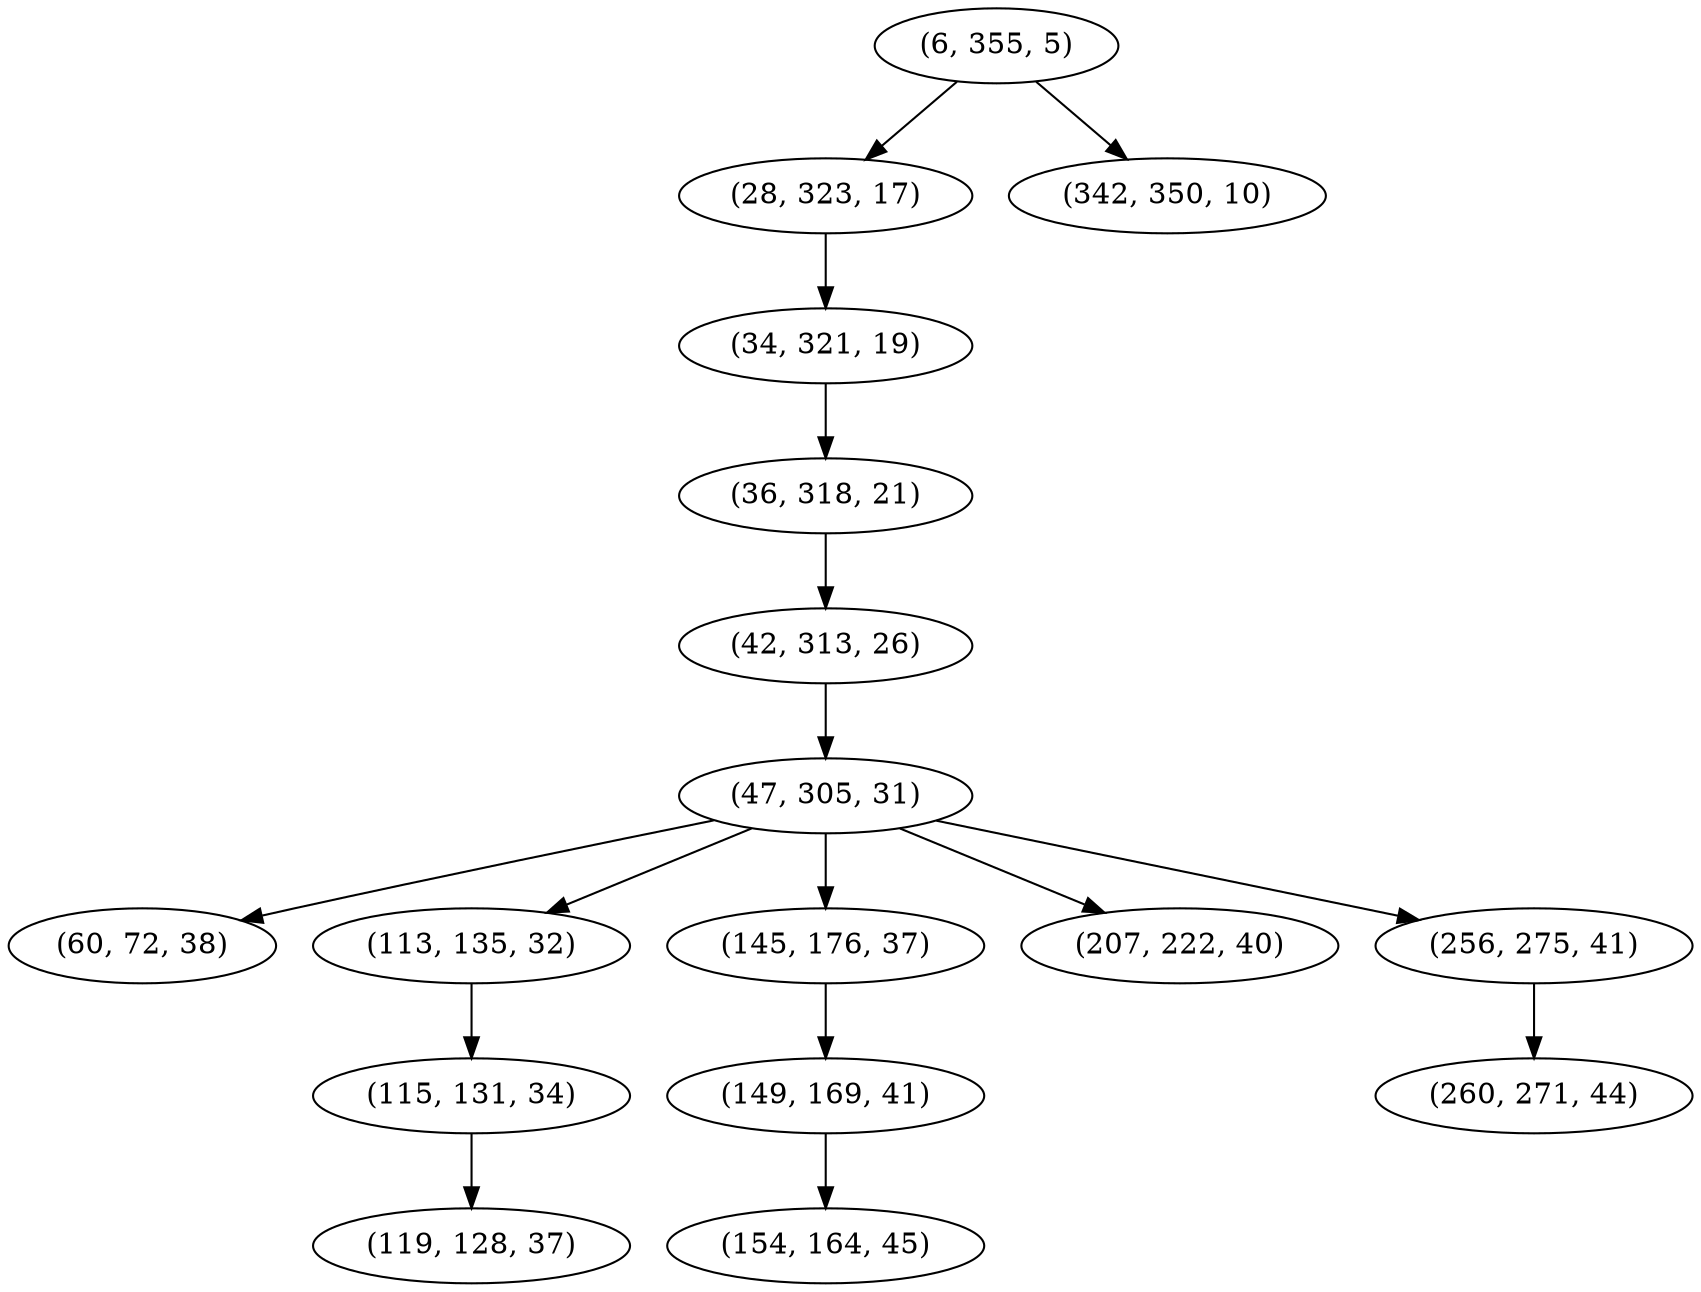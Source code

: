 digraph tree {
    "(6, 355, 5)";
    "(28, 323, 17)";
    "(34, 321, 19)";
    "(36, 318, 21)";
    "(42, 313, 26)";
    "(47, 305, 31)";
    "(60, 72, 38)";
    "(113, 135, 32)";
    "(115, 131, 34)";
    "(119, 128, 37)";
    "(145, 176, 37)";
    "(149, 169, 41)";
    "(154, 164, 45)";
    "(207, 222, 40)";
    "(256, 275, 41)";
    "(260, 271, 44)";
    "(342, 350, 10)";
    "(6, 355, 5)" -> "(28, 323, 17)";
    "(6, 355, 5)" -> "(342, 350, 10)";
    "(28, 323, 17)" -> "(34, 321, 19)";
    "(34, 321, 19)" -> "(36, 318, 21)";
    "(36, 318, 21)" -> "(42, 313, 26)";
    "(42, 313, 26)" -> "(47, 305, 31)";
    "(47, 305, 31)" -> "(60, 72, 38)";
    "(47, 305, 31)" -> "(113, 135, 32)";
    "(47, 305, 31)" -> "(145, 176, 37)";
    "(47, 305, 31)" -> "(207, 222, 40)";
    "(47, 305, 31)" -> "(256, 275, 41)";
    "(113, 135, 32)" -> "(115, 131, 34)";
    "(115, 131, 34)" -> "(119, 128, 37)";
    "(145, 176, 37)" -> "(149, 169, 41)";
    "(149, 169, 41)" -> "(154, 164, 45)";
    "(256, 275, 41)" -> "(260, 271, 44)";
}
